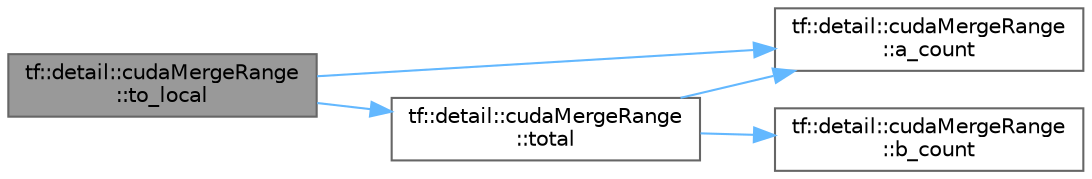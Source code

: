 digraph "tf::detail::cudaMergeRange::to_local"
{
 // LATEX_PDF_SIZE
  bgcolor="transparent";
  edge [fontname=Helvetica,fontsize=10,labelfontname=Helvetica,labelfontsize=10];
  node [fontname=Helvetica,fontsize=10,shape=box,height=0.2,width=0.4];
  rankdir="LR";
  Node1 [id="Node000001",label="tf::detail::cudaMergeRange\l::to_local",height=0.2,width=0.4,color="gray40", fillcolor="grey60", style="filled", fontcolor="black",tooltip=" "];
  Node1 -> Node2 [id="edge1_Node000001_Node000002",color="steelblue1",style="solid",tooltip=" "];
  Node2 [id="Node000002",label="tf::detail::cudaMergeRange\l::a_count",height=0.2,width=0.4,color="grey40", fillcolor="white", style="filled",URL="$structtf_1_1detail_1_1cuda_merge_range.html#a52c11fca5a95552bb4cad3d1a4699182",tooltip=" "];
  Node1 -> Node3 [id="edge2_Node000001_Node000003",color="steelblue1",style="solid",tooltip=" "];
  Node3 [id="Node000003",label="tf::detail::cudaMergeRange\l::total",height=0.2,width=0.4,color="grey40", fillcolor="white", style="filled",URL="$structtf_1_1detail_1_1cuda_merge_range.html#add20ad4dc8f69cd4e721c8cd6c980794",tooltip=" "];
  Node3 -> Node2 [id="edge3_Node000003_Node000002",color="steelblue1",style="solid",tooltip=" "];
  Node3 -> Node4 [id="edge4_Node000003_Node000004",color="steelblue1",style="solid",tooltip=" "];
  Node4 [id="Node000004",label="tf::detail::cudaMergeRange\l::b_count",height=0.2,width=0.4,color="grey40", fillcolor="white", style="filled",URL="$structtf_1_1detail_1_1cuda_merge_range.html#a3bb9b4b36698fd65e61835db26365f2b",tooltip=" "];
}
